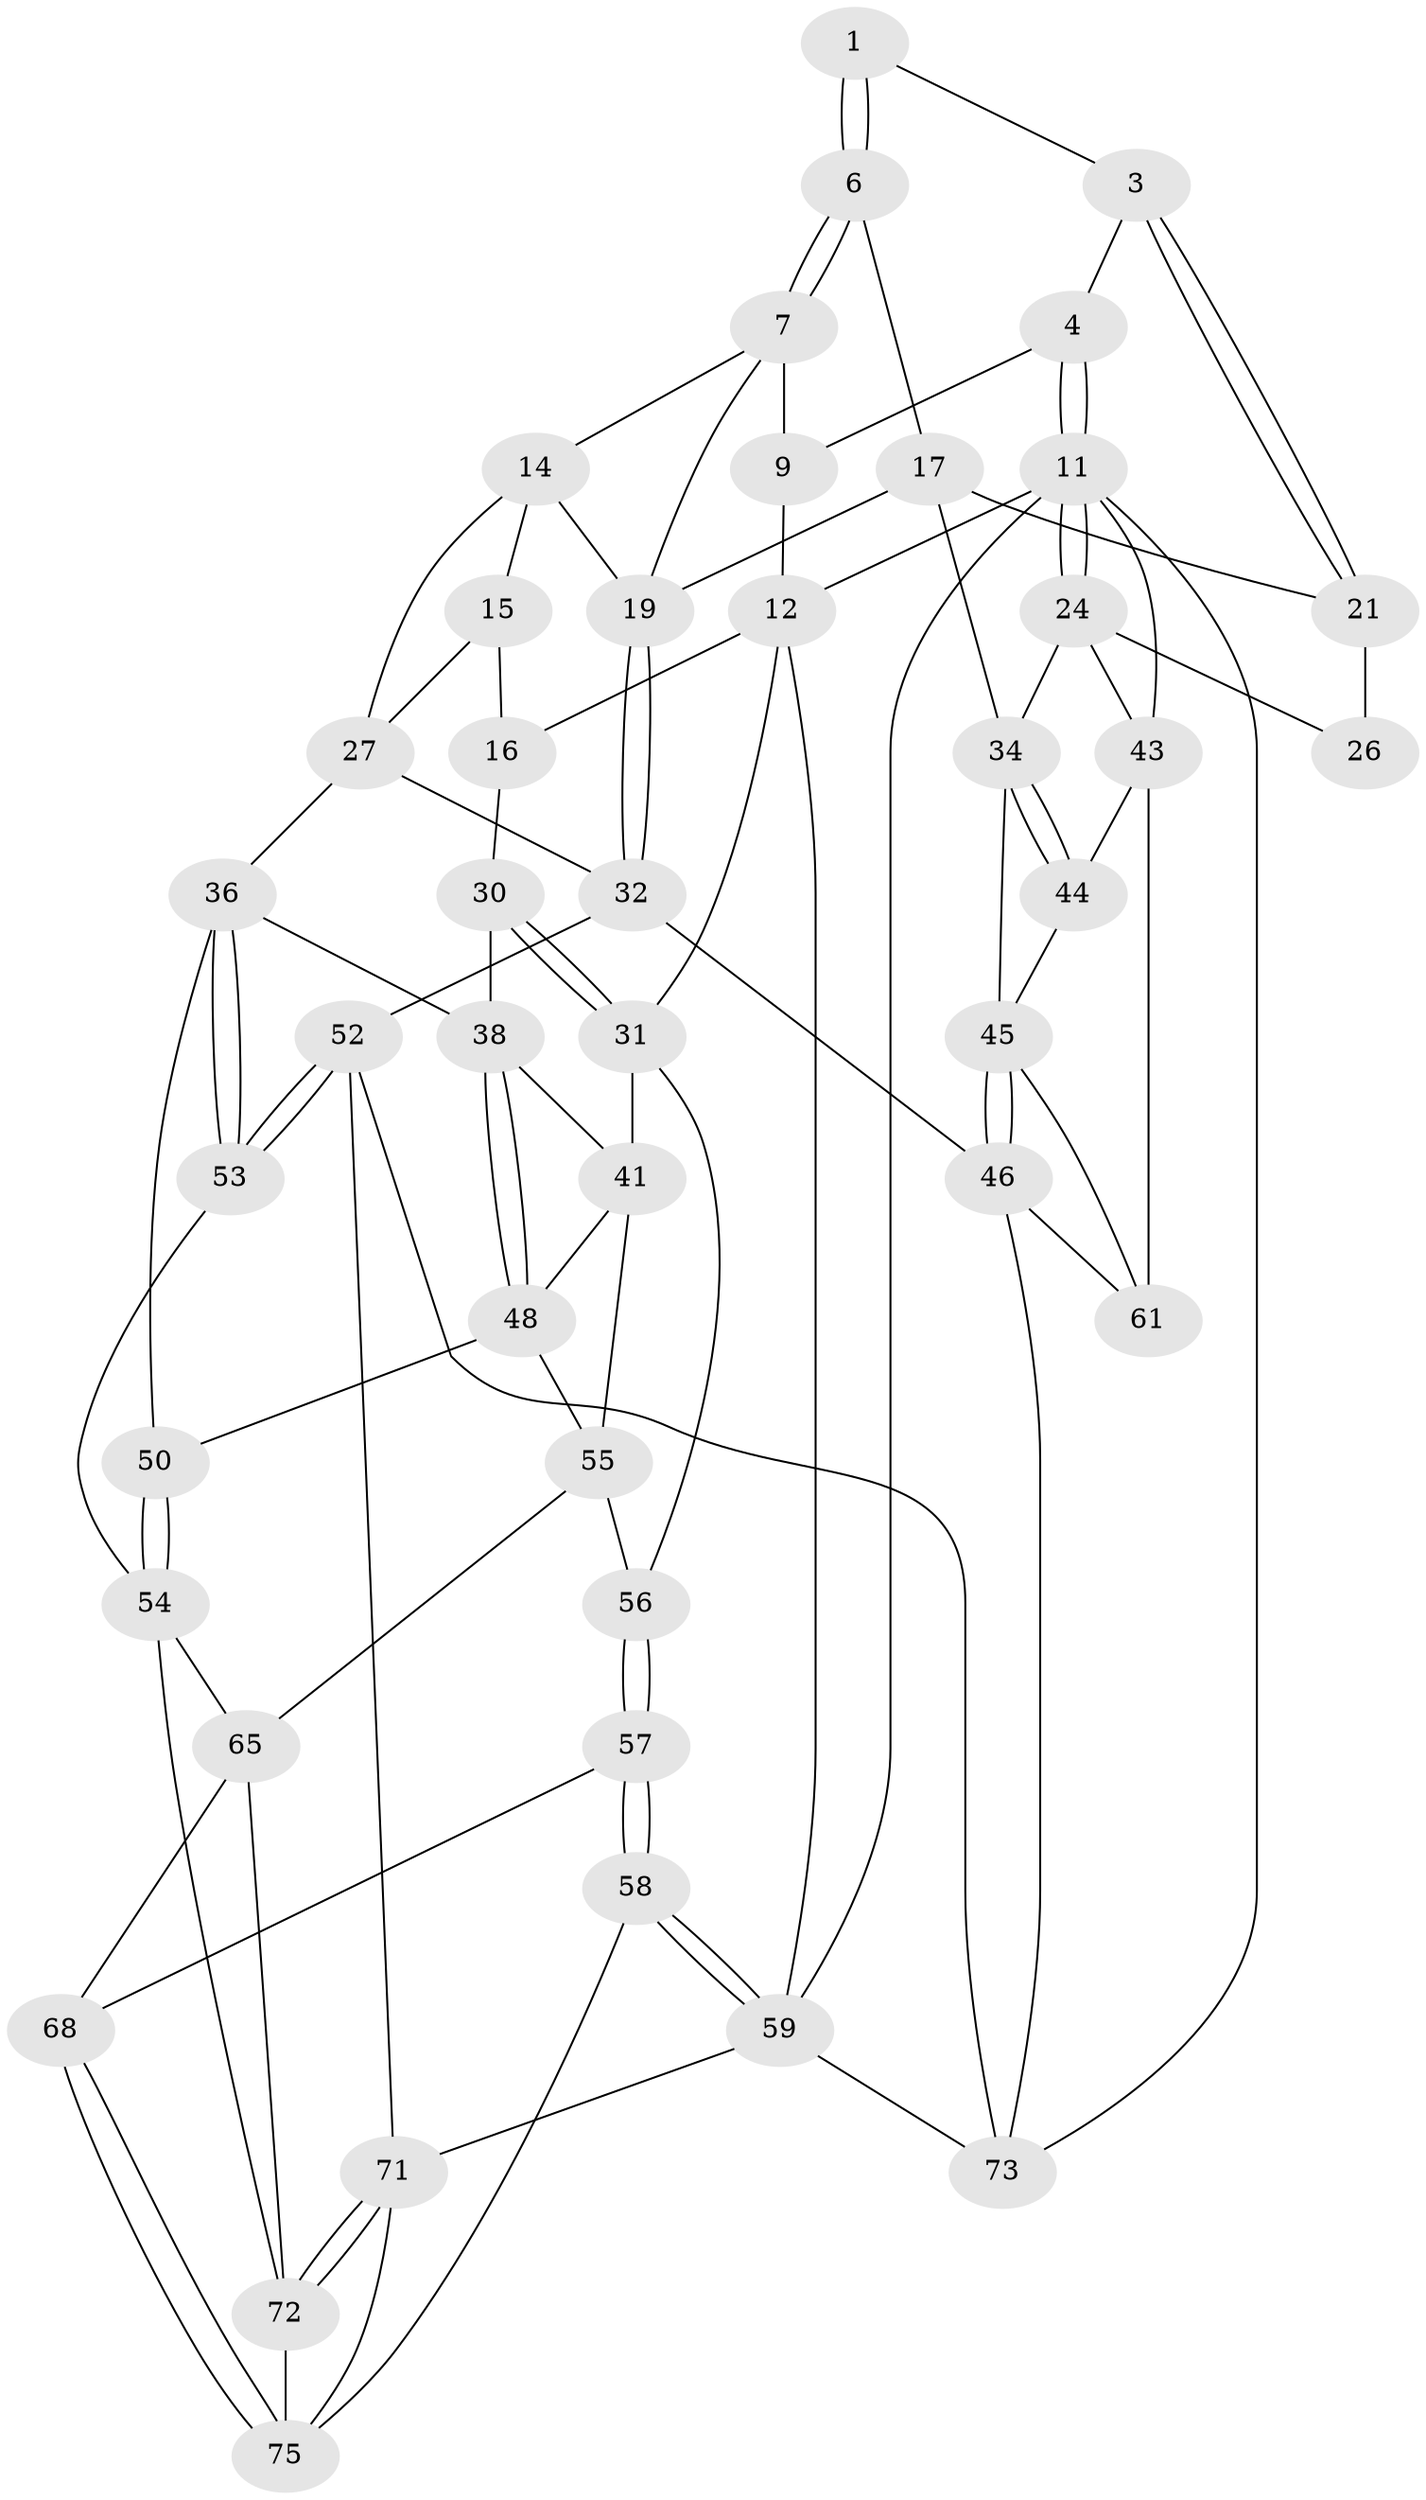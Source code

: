 // original degree distribution, {3: 0.025, 4: 0.225, 5: 0.55, 6: 0.2}
// Generated by graph-tools (version 1.1) at 2025/42/03/06/25 10:42:31]
// undirected, 45 vertices, 100 edges
graph export_dot {
graph [start="1"]
  node [color=gray90,style=filled];
  1 [pos="+0.6655390198774197+0.03193988169241045",super="+2"];
  3 [pos="+0.8805078132568963+0"];
  4 [pos="+0.9673234646475671+0",super="+5"];
  6 [pos="+0.6516038340253326+0.0751770897828322",super="+10"];
  7 [pos="+0.5882517499482344+0.0908116201282773",super="+8"];
  9 [pos="+0.4620385765103315+0"];
  11 [pos="+1+0",super="+62"];
  12 [pos="+0+0",super="+13"];
  14 [pos="+0.4303075161436687+0.02035252316676053",super="+23"];
  15 [pos="+0.3861799604727565+0.10752532465716674",super="+28"];
  16 [pos="+0.20018793752826736+0.06419068958415537",super="+29"];
  17 [pos="+0.7428668023103973+0.24892222036444892",super="+18"];
  19 [pos="+0.6879829840671845+0.2557188253422116",super="+20"];
  21 [pos="+0.8639360749952167+0.06814067304306033",super="+22"];
  24 [pos="+1+0.26710232918235044",super="+25"];
  26 [pos="+0.9890086081141178+0.20490939805857789"];
  27 [pos="+0.41405700934866463+0.25342945571242",super="+33"];
  30 [pos="+0.2628927066183981+0.2570148768691103"];
  31 [pos="+0+0.1716261800031935",super="+40"];
  32 [pos="+0.5621853042853483+0.37032750635544626",super="+47"];
  34 [pos="+0.8421743485214029+0.30704056297420784",super="+35"];
  36 [pos="+0.40042571562368784+0.40251694529633525",super="+37"];
  38 [pos="+0.26109746407443424+0.37112631072522495",super="+39"];
  41 [pos="+0+0.35668225640419077",super="+42"];
  43 [pos="+1+0.27947274793857774",super="+60"];
  44 [pos="+0.9337511665355535+0.39504853727042655"];
  45 [pos="+0.7548123085890938+0.4817033417464462",super="+49"];
  46 [pos="+0.6438585111448337+0.5816331465276428",super="+67"];
  48 [pos="+0.22126484170642208+0.43672021196984195",super="+51"];
  50 [pos="+0.3284246860644132+0.5344884131231937"];
  52 [pos="+0.5469874290828659+0.6183610294127143",super="+70"];
  53 [pos="+0.4463639658676427+0.5987010163547853"];
  54 [pos="+0.43960718757067163+0.5998307287389626",super="+64"];
  55 [pos="+0.18952964851271942+0.5105292197856967",super="+63"];
  56 [pos="+0+0.5174080346429921"];
  57 [pos="+0+0.6826476218317993",super="+69"];
  58 [pos="+0+1",super="+77"];
  59 [pos="+0+1",super="+79"];
  61 [pos="+1+0.7095370089271558"];
  65 [pos="+0.2893935686708846+0.7032551518214646",super="+66"];
  68 [pos="+0.07237342066450235+0.766309943599222"];
  71 [pos="+0.34169716783147097+0.9487325087634224",super="+78"];
  72 [pos="+0.29805121220819203+0.8160407441341362",super="+74"];
  73 [pos="+0.693092123907973+0.9317696967241397",super="+80"];
  75 [pos="+0.11180232681400691+0.8204315619608227",super="+76"];
  1 -- 6 [weight=2];
  1 -- 6;
  1 -- 3;
  3 -- 4;
  3 -- 21;
  3 -- 21;
  4 -- 11;
  4 -- 11;
  4 -- 9;
  6 -- 7;
  6 -- 7;
  6 -- 17;
  7 -- 19;
  7 -- 9;
  7 -- 14;
  9 -- 12;
  11 -- 12;
  11 -- 24;
  11 -- 24;
  11 -- 73;
  11 -- 59;
  11 -- 43;
  12 -- 31;
  12 -- 59;
  12 -- 16;
  14 -- 15;
  14 -- 27;
  14 -- 19;
  15 -- 16 [weight=2];
  15 -- 27;
  16 -- 30;
  17 -- 34;
  17 -- 19;
  17 -- 21;
  19 -- 32;
  19 -- 32;
  21 -- 26 [weight=2];
  24 -- 43;
  24 -- 26;
  24 -- 34;
  27 -- 32;
  27 -- 36;
  30 -- 31;
  30 -- 31;
  30 -- 38;
  31 -- 56;
  31 -- 41;
  32 -- 52;
  32 -- 46;
  34 -- 44;
  34 -- 44;
  34 -- 45;
  36 -- 53;
  36 -- 53;
  36 -- 50;
  36 -- 38;
  38 -- 48;
  38 -- 48;
  38 -- 41;
  41 -- 55;
  41 -- 48;
  43 -- 44;
  43 -- 61;
  44 -- 45;
  45 -- 46;
  45 -- 46;
  45 -- 61;
  46 -- 73;
  46 -- 61;
  48 -- 50;
  48 -- 55;
  50 -- 54;
  50 -- 54;
  52 -- 53;
  52 -- 53;
  52 -- 73;
  52 -- 71;
  53 -- 54;
  54 -- 72;
  54 -- 65;
  55 -- 56;
  55 -- 65;
  56 -- 57;
  56 -- 57;
  57 -- 58 [weight=2];
  57 -- 58;
  57 -- 68;
  58 -- 59;
  58 -- 59;
  58 -- 75;
  59 -- 73;
  59 -- 71;
  65 -- 68;
  65 -- 72;
  68 -- 75;
  68 -- 75;
  71 -- 72;
  71 -- 72;
  71 -- 75;
  72 -- 75;
}
